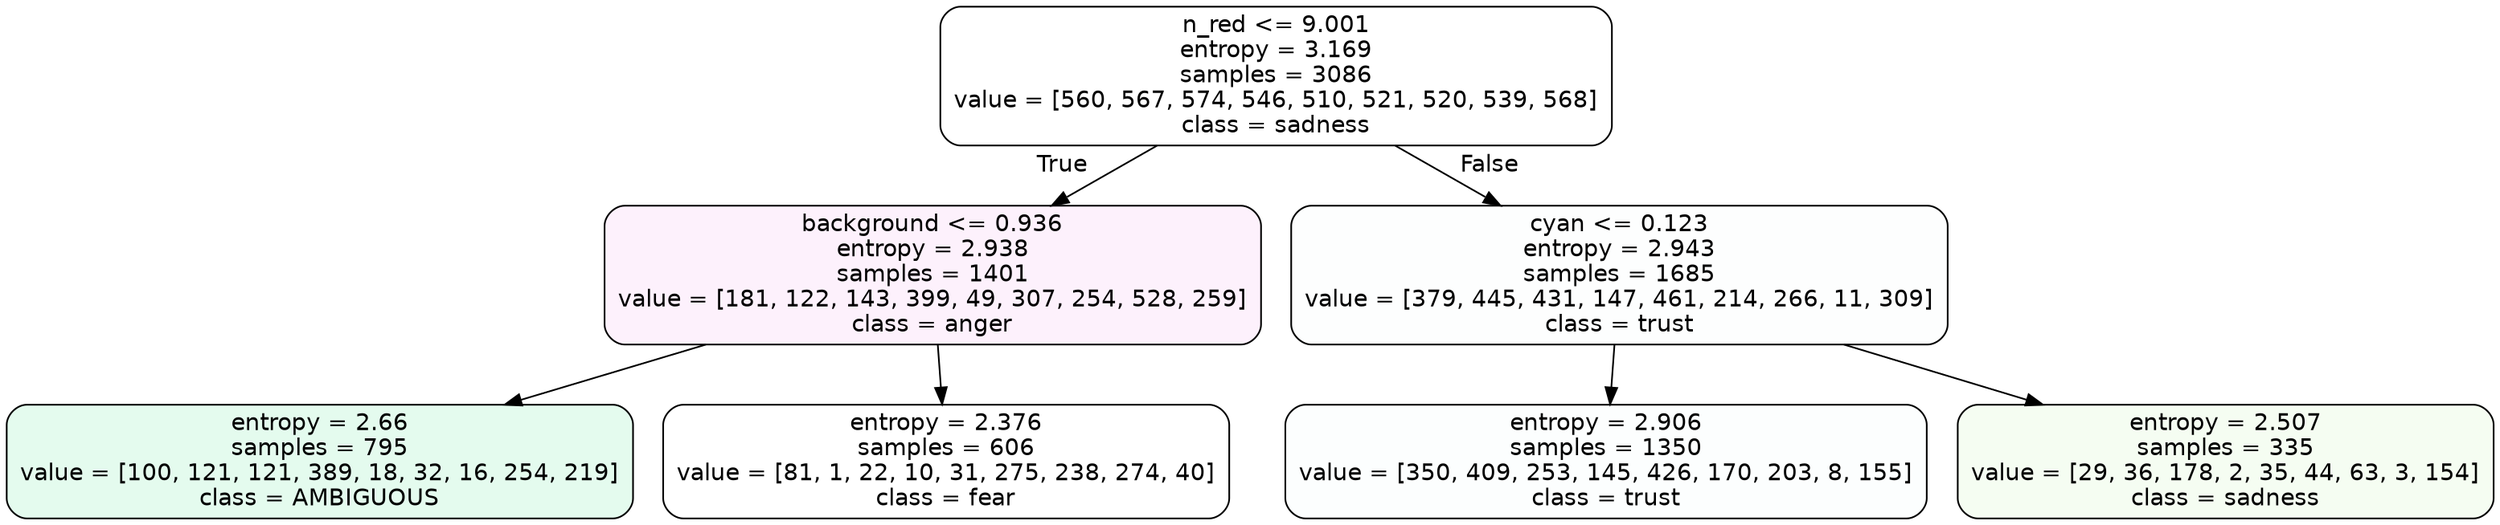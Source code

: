 digraph Tree {
node [shape=box, style="filled, rounded", color="black", fontname=helvetica] ;
edge [fontname=helvetica] ;
0 [label="n_red <= 9.001\nentropy = 3.169\nsamples = 3086\nvalue = [560, 567, 574, 546, 510, 521, 520, 539, 568]\nclass = sadness", fillcolor="#64e53900"] ;
1 [label="background <= 0.936\nentropy = 2.938\nsamples = 1401\nvalue = [181, 122, 143, 399, 49, 307, 254, 528, 259]\nclass = anger", fillcolor="#e539d712"] ;
0 -> 1 [labeldistance=2.5, labelangle=45, headlabel="True"] ;
2 [label="entropy = 2.66\nsamples = 795\nvalue = [100, 121, 121, 389, 18, 32, 16, 254, 219]\nclass = AMBIGUOUS", fillcolor="#39e58122"] ;
1 -> 2 ;
3 [label="entropy = 2.376\nsamples = 606\nvalue = [81, 1, 22, 10, 31, 275, 238, 274, 40]\nclass = fear", fillcolor="#3964e500"] ;
1 -> 3 ;
4 [label="cyan <= 0.123\nentropy = 2.943\nsamples = 1685\nvalue = [379, 445, 431, 147, 461, 214, 266, 11, 309]\nclass = trust", fillcolor="#39d7e502"] ;
0 -> 4 [labeldistance=2.5, labelangle=-45, headlabel="False"] ;
5 [label="entropy = 2.906\nsamples = 1350\nvalue = [350, 409, 253, 145, 426, 170, 203, 8, 155]\nclass = trust", fillcolor="#39d7e503"] ;
4 -> 5 ;
6 [label="entropy = 2.507\nsamples = 335\nvalue = [29, 36, 178, 2, 35, 44, 63, 3, 154]\nclass = sadness", fillcolor="#64e53910"] ;
4 -> 6 ;
}